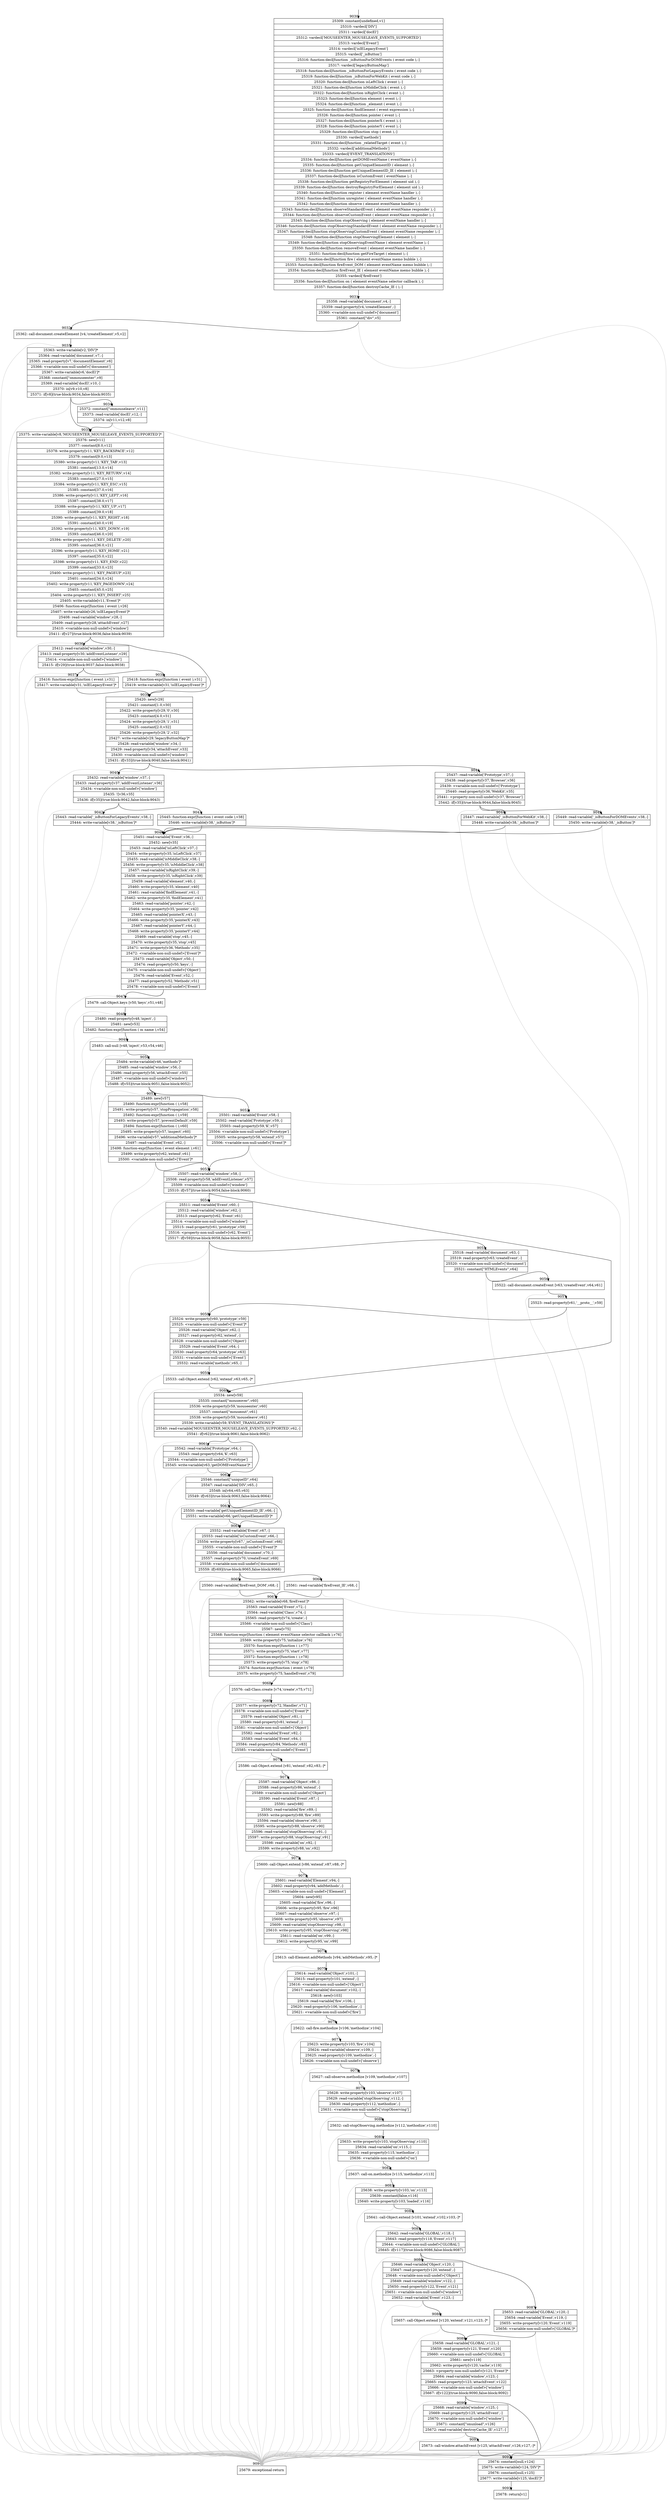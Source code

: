 digraph {
rankdir="TD"
BB_entry637[shape=none,label=""];
BB_entry637 -> BB9030 [tailport=s, headport=n, headlabel="    9030"]
BB9030 [shape=record label="{25309: constant[undefined,v1]|25310: vardecl['DIV']|25311: vardecl['docEl']|25312: vardecl['MOUSEENTER_MOUSELEAVE_EVENTS_SUPPORTED']|25313: vardecl['Event']|25314: vardecl['isIELegacyEvent']|25315: vardecl['_isButton']|25316: function-decl[function _isButtonForDOMEvents ( event code ),-]|25317: vardecl['legacyButtonMap']|25318: function-decl[function _isButtonForLegacyEvents ( event code ),-]|25319: function-decl[function _isButtonForWebKit ( event code ),-]|25320: function-decl[function isLeftClick ( event ),-]|25321: function-decl[function isMiddleClick ( event ),-]|25322: function-decl[function isRightClick ( event ),-]|25323: function-decl[function element ( event ),-]|25324: function-decl[function _element ( event ),-]|25325: function-decl[function findElement ( event expression ),-]|25326: function-decl[function pointer ( event ),-]|25327: function-decl[function pointerX ( event ),-]|25328: function-decl[function pointerY ( event ),-]|25329: function-decl[function stop ( event ),-]|25330: vardecl['methods']|25331: function-decl[function _relatedTarget ( event ),-]|25332: vardecl['additionalMethods']|25333: vardecl['EVENT_TRANSLATIONS']|25334: function-decl[function getDOMEventName ( eventName ),-]|25335: function-decl[function getUniqueElementID ( element ),-]|25336: function-decl[function getUniqueElementID_IE ( element ),-]|25337: function-decl[function isCustomEvent ( eventName ),-]|25338: function-decl[function getRegistryForElement ( element uid ),-]|25339: function-decl[function destroyRegistryForElement ( element uid ),-]|25340: function-decl[function register ( element eventName handler ),-]|25341: function-decl[function unregister ( element eventName handler ),-]|25342: function-decl[function observe ( element eventName handler ),-]|25343: function-decl[function observeStandardEvent ( element eventName responder ),-]|25344: function-decl[function observeCustomEvent ( element eventName responder ),-]|25345: function-decl[function stopObserving ( element eventName handler ),-]|25346: function-decl[function stopObservingStandardEvent ( element eventName responder ),-]|25347: function-decl[function stopObservingCustomEvent ( element eventName responder ),-]|25348: function-decl[function stopObservingElement ( element ),-]|25349: function-decl[function stopObservingEventName ( element eventName ),-]|25350: function-decl[function removeEvent ( element eventName handler ),-]|25351: function-decl[function getFireTarget ( element ),-]|25352: function-decl[function fire ( element eventName memo bubble ),-]|25353: function-decl[function fireEvent_DOM ( element eventName memo bubble ),-]|25354: function-decl[function fireEvent_IE ( element eventName memo bubble ),-]|25355: vardecl['fireEvent']|25356: function-decl[function on ( element eventName selector callback ),-]|25357: function-decl[function destroyCache_IE ( ),-]}" ] 
BB9030 -> BB9031 [tailport=s, headport=n, headlabel="      9031"]
BB9031 [shape=record label="{25358: read-variable['document',v4,-]|25359: read-property[v4,'createElement',-]|25360: \<variable-non-null-undef\>['document']|25361: constant[\"div\",v5]}" ] 
BB9031 -> BB9032 [tailport=s, headport=n, headlabel="      9032"]
BB9031 -> BB9094 [tailport=s, headport=n, color=gray, headlabel="      9094"]
BB9032 [shape=record label="{25362: call-document.createElement [v4,'createElement',v5,v2]}" ] 
BB9032 -> BB9033 [tailport=s, headport=n, headlabel="      9033"]
BB9032 -> BB9094 [tailport=s, headport=n, color=gray]
BB9033 [shape=record label="{25363: write-variable[v2,'DIV']*|25364: read-variable['document',v7,-]|25365: read-property[v7,'documentElement',v6]|25366: \<variable-non-null-undef\>['document']|25367: write-variable[v6,'docEl']*|25368: constant[\"onmouseenter\",v9]|25369: read-variable['docEl',v10,-]|25370: in[v9,v10,v8]|25371: if[v8](true-block:9034,false-block:9035)}" ] 
BB9033 -> BB9035 [tailport=s, headport=n, headlabel="      9035"]
BB9033 -> BB9034 [tailport=s, headport=n, headlabel="      9034"]
BB9033 -> BB9094 [tailport=s, headport=n, color=gray]
BB9034 [shape=record label="{25372: constant[\"onmouseleave\",v11]|25373: read-variable['docEl',v12,-]|25374: in[v11,v12,v8]}" ] 
BB9034 -> BB9035 [tailport=s, headport=n]
BB9034 -> BB9094 [tailport=s, headport=n, color=gray]
BB9035 [shape=record label="{25375: write-variable[v8,'MOUSEENTER_MOUSELEAVE_EVENTS_SUPPORTED']*|25376: new[v11]|25377: constant[8.0,v12]|25378: write-property[v11,'KEY_BACKSPACE',v12]|25379: constant[9.0,v13]|25380: write-property[v11,'KEY_TAB',v13]|25381: constant[13.0,v14]|25382: write-property[v11,'KEY_RETURN',v14]|25383: constant[27.0,v15]|25384: write-property[v11,'KEY_ESC',v15]|25385: constant[37.0,v16]|25386: write-property[v11,'KEY_LEFT',v16]|25387: constant[38.0,v17]|25388: write-property[v11,'KEY_UP',v17]|25389: constant[39.0,v18]|25390: write-property[v11,'KEY_RIGHT',v18]|25391: constant[40.0,v19]|25392: write-property[v11,'KEY_DOWN',v19]|25393: constant[46.0,v20]|25394: write-property[v11,'KEY_DELETE',v20]|25395: constant[36.0,v21]|25396: write-property[v11,'KEY_HOME',v21]|25397: constant[35.0,v22]|25398: write-property[v11,'KEY_END',v22]|25399: constant[33.0,v23]|25400: write-property[v11,'KEY_PAGEUP',v23]|25401: constant[34.0,v24]|25402: write-property[v11,'KEY_PAGEDOWN',v24]|25403: constant[45.0,v25]|25404: write-property[v11,'KEY_INSERT',v25]|25405: write-variable[v11,'Event']*|25406: function-expr[function ( event ),v26]|25407: write-variable[v26,'isIELegacyEvent']*|25408: read-variable['window',v28,-]|25409: read-property[v28,'attachEvent',v27]|25410: \<variable-non-null-undef\>['window']|25411: if[v27](true-block:9036,false-block:9039)}" ] 
BB9035 -> BB9036 [tailport=s, headport=n, headlabel="      9036"]
BB9035 -> BB9039 [tailport=s, headport=n, headlabel="      9039"]
BB9035 -> BB9094 [tailport=s, headport=n, color=gray]
BB9036 [shape=record label="{25412: read-variable['window',v30,-]|25413: read-property[v30,'addEventListener',v29]|25414: \<variable-non-null-undef\>['window']|25415: if[v29](true-block:9037,false-block:9038)}" ] 
BB9036 -> BB9037 [tailport=s, headport=n, headlabel="      9037"]
BB9036 -> BB9038 [tailport=s, headport=n, headlabel="      9038"]
BB9036 -> BB9094 [tailport=s, headport=n, color=gray]
BB9037 [shape=record label="{25416: function-expr[function ( event ),v31]|25417: write-variable[v31,'isIELegacyEvent']*}" ] 
BB9037 -> BB9039 [tailport=s, headport=n]
BB9038 [shape=record label="{25418: function-expr[function ( event ),v31]|25419: write-variable[v31,'isIELegacyEvent']*}" ] 
BB9038 -> BB9039 [tailport=s, headport=n]
BB9039 [shape=record label="{25420: new[v29]|25421: constant[1.0,v30]|25422: write-property[v29,'0',v30]|25423: constant[4.0,v31]|25424: write-property[v29,'1',v31]|25425: constant[2.0,v32]|25426: write-property[v29,'2',v32]|25427: write-variable[v29,'legacyButtonMap']*|25428: read-variable['window',v34,-]|25429: read-property[v34,'attachEvent',v33]|25430: \<variable-non-null-undef\>['window']|25431: if[v33](true-block:9040,false-block:9041)}" ] 
BB9039 -> BB9040 [tailport=s, headport=n, headlabel="      9040"]
BB9039 -> BB9041 [tailport=s, headport=n, headlabel="      9041"]
BB9039 -> BB9094 [tailport=s, headport=n, color=gray]
BB9040 [shape=record label="{25432: read-variable['window',v37,-]|25433: read-property[v37,'addEventListener',v36]|25434: \<variable-non-null-undef\>['window']|25435: ![v36,v35]|25436: if[v35](true-block:9042,false-block:9043)}" ] 
BB9040 -> BB9042 [tailport=s, headport=n, headlabel="      9042"]
BB9040 -> BB9043 [tailport=s, headport=n, headlabel="      9043"]
BB9040 -> BB9094 [tailport=s, headport=n, color=gray]
BB9041 [shape=record label="{25437: read-variable['Prototype',v37,-]|25438: read-property[v37,'Browser',v36]|25439: \<variable-non-null-undef\>['Prototype']|25440: read-property[v36,'WebKit',v35]|25441: \<property-non-null-undef\>[v37,'Browser']|25442: if[v35](true-block:9044,false-block:9045)}" ] 
BB9041 -> BB9044 [tailport=s, headport=n, headlabel="      9044"]
BB9041 -> BB9045 [tailport=s, headport=n, headlabel="      9045"]
BB9041 -> BB9094 [tailport=s, headport=n, color=gray]
BB9042 [shape=record label="{25443: read-variable['_isButtonForLegacyEvents',v38,-]|25444: write-variable[v38,'_isButton']*}" ] 
BB9042 -> BB9046 [tailport=s, headport=n, headlabel="      9046"]
BB9042 -> BB9094 [tailport=s, headport=n, color=gray]
BB9043 [shape=record label="{25445: function-expr[function ( event code ),v38]|25446: write-variable[v38,'_isButton']*}" ] 
BB9043 -> BB9046 [tailport=s, headport=n]
BB9044 [shape=record label="{25447: read-variable['_isButtonForWebKit',v38,-]|25448: write-variable[v38,'_isButton']*}" ] 
BB9044 -> BB9046 [tailport=s, headport=n]
BB9044 -> BB9094 [tailport=s, headport=n, color=gray]
BB9045 [shape=record label="{25449: read-variable['_isButtonForDOMEvents',v38,-]|25450: write-variable[v38,'_isButton']*}" ] 
BB9045 -> BB9046 [tailport=s, headport=n]
BB9045 -> BB9094 [tailport=s, headport=n, color=gray]
BB9046 [shape=record label="{25451: read-variable['Event',v36,-]|25452: new[v35]|25453: read-variable['isLeftClick',v37,-]|25454: write-property[v35,'isLeftClick',v37]|25455: read-variable['isMiddleClick',v38,-]|25456: write-property[v35,'isMiddleClick',v38]|25457: read-variable['isRightClick',v39,-]|25458: write-property[v35,'isRightClick',v39]|25459: read-variable['element',v40,-]|25460: write-property[v35,'element',v40]|25461: read-variable['findElement',v41,-]|25462: write-property[v35,'findElement',v41]|25463: read-variable['pointer',v42,-]|25464: write-property[v35,'pointer',v42]|25465: read-variable['pointerX',v43,-]|25466: write-property[v35,'pointerX',v43]|25467: read-variable['pointerY',v44,-]|25468: write-property[v35,'pointerY',v44]|25469: read-variable['stop',v45,-]|25470: write-property[v35,'stop',v45]|25471: write-property[v36,'Methods',v35]|25472: \<variable-non-null-undef\>['Event']*|25473: read-variable['Object',v50,-]|25474: read-property[v50,'keys',-]|25475: \<variable-non-null-undef\>['Object']|25476: read-variable['Event',v52,-]|25477: read-property[v52,'Methods',v51]|25478: \<variable-non-null-undef\>['Event']}" ] 
BB9046 -> BB9047 [tailport=s, headport=n, headlabel="      9047"]
BB9046 -> BB9094 [tailport=s, headport=n, color=gray]
BB9047 [shape=record label="{25479: call-Object.keys [v50,'keys',v51,v48]}" ] 
BB9047 -> BB9048 [tailport=s, headport=n, headlabel="      9048"]
BB9047 -> BB9094 [tailport=s, headport=n, color=gray]
BB9048 [shape=record label="{25480: read-property[v48,'inject',-]|25481: new[v53]|25482: function-expr[function ( m name ),v54]}" ] 
BB9048 -> BB9049 [tailport=s, headport=n, headlabel="      9049"]
BB9048 -> BB9094 [tailport=s, headport=n, color=gray]
BB9049 [shape=record label="{25483: call-null [v48,'inject',v53,v54,v46]}" ] 
BB9049 -> BB9050 [tailport=s, headport=n, headlabel="      9050"]
BB9049 -> BB9094 [tailport=s, headport=n, color=gray]
BB9050 [shape=record label="{25484: write-variable[v46,'methods']*|25485: read-variable['window',v56,-]|25486: read-property[v56,'attachEvent',v55]|25487: \<variable-non-null-undef\>['window']|25488: if[v55](true-block:9051,false-block:9052)}" ] 
BB9050 -> BB9051 [tailport=s, headport=n, headlabel="      9051"]
BB9050 -> BB9052 [tailport=s, headport=n, headlabel="      9052"]
BB9050 -> BB9094 [tailport=s, headport=n, color=gray]
BB9051 [shape=record label="{25489: new[v57]|25490: function-expr[function ( ),v58]|25491: write-property[v57,'stopPropagation',v58]|25492: function-expr[function ( ),v59]|25493: write-property[v57,'preventDefault',v59]|25494: function-expr[function ( ),v60]|25495: write-property[v57,'inspect',v60]|25496: write-variable[v57,'additionalMethods']*|25497: read-variable['Event',v62,-]|25498: function-expr[function ( event element ),v61]|25499: write-property[v62,'extend',v61]|25500: \<variable-non-null-undef\>['Event']*}" ] 
BB9051 -> BB9053 [tailport=s, headport=n, headlabel="      9053"]
BB9051 -> BB9094 [tailport=s, headport=n, color=gray]
BB9052 [shape=record label="{25501: read-variable['Event',v58,-]|25502: read-variable['Prototype',v59,-]|25503: read-property[v59,'K',v57]|25504: \<variable-non-null-undef\>['Prototype']|25505: write-property[v58,'extend',v57]|25506: \<variable-non-null-undef\>['Event']*}" ] 
BB9052 -> BB9053 [tailport=s, headport=n]
BB9052 -> BB9094 [tailport=s, headport=n, color=gray]
BB9053 [shape=record label="{25507: read-variable['window',v58,-]|25508: read-property[v58,'addEventListener',v57]|25509: \<variable-non-null-undef\>['window']|25510: if[v57](true-block:9054,false-block:9060)}" ] 
BB9053 -> BB9054 [tailport=s, headport=n, headlabel="      9054"]
BB9053 -> BB9060 [tailport=s, headport=n, headlabel="      9060"]
BB9053 -> BB9094 [tailport=s, headport=n, color=gray]
BB9054 [shape=record label="{25511: read-variable['Event',v60,-]|25512: read-variable['window',v62,-]|25513: read-property[v62,'Event',v61]|25514: \<variable-non-null-undef\>['window']|25515: read-property[v61,'prototype',v59]|25516: \<property-non-null-undef\>[v62,'Event']|25517: if[v59](true-block:9058,false-block:9055)}" ] 
BB9054 -> BB9058 [tailport=s, headport=n, headlabel="      9058"]
BB9054 -> BB9055 [tailport=s, headport=n, headlabel="      9055"]
BB9054 -> BB9094 [tailport=s, headport=n, color=gray]
BB9055 [shape=record label="{25518: read-variable['document',v63,-]|25519: read-property[v63,'createEvent',-]|25520: \<variable-non-null-undef\>['document']|25521: constant[\"HTMLEvents\",v64]}" ] 
BB9055 -> BB9056 [tailport=s, headport=n, headlabel="      9056"]
BB9055 -> BB9094 [tailport=s, headport=n, color=gray]
BB9056 [shape=record label="{25522: call-document.createEvent [v63,'createEvent',v64,v61]}" ] 
BB9056 -> BB9057 [tailport=s, headport=n, headlabel="      9057"]
BB9056 -> BB9094 [tailport=s, headport=n, color=gray]
BB9057 [shape=record label="{25523: read-property[v61,'__proto__',v59]}" ] 
BB9057 -> BB9058 [tailport=s, headport=n]
BB9057 -> BB9094 [tailport=s, headport=n, color=gray]
BB9058 [shape=record label="{25524: write-property[v60,'prototype',v59]|25525: \<variable-non-null-undef\>['Event']*|25526: read-variable['Object',v62,-]|25527: read-property[v62,'extend',-]|25528: \<variable-non-null-undef\>['Object']|25529: read-variable['Event',v64,-]|25530: read-property[v64,'prototype',v63]|25531: \<variable-non-null-undef\>['Event']|25532: read-variable['methods',v65,-]}" ] 
BB9058 -> BB9059 [tailport=s, headport=n, headlabel="      9059"]
BB9058 -> BB9094 [tailport=s, headport=n, color=gray]
BB9059 [shape=record label="{25533: call-Object.extend [v62,'extend',v63,v65,-]*}" ] 
BB9059 -> BB9060 [tailport=s, headport=n]
BB9059 -> BB9094 [tailport=s, headport=n, color=gray]
BB9060 [shape=record label="{25534: new[v59]|25535: constant[\"mouseover\",v60]|25536: write-property[v59,'mouseenter',v60]|25537: constant[\"mouseout\",v61]|25538: write-property[v59,'mouseleave',v61]|25539: write-variable[v59,'EVENT_TRANSLATIONS']*|25540: read-variable['MOUSEENTER_MOUSELEAVE_EVENTS_SUPPORTED',v62,-]|25541: if[v62](true-block:9061,false-block:9062)}" ] 
BB9060 -> BB9061 [tailport=s, headport=n, headlabel="      9061"]
BB9060 -> BB9062 [tailport=s, headport=n, headlabel="      9062"]
BB9060 -> BB9094 [tailport=s, headport=n, color=gray]
BB9061 [shape=record label="{25542: read-variable['Prototype',v64,-]|25543: read-property[v64,'K',v63]|25544: \<variable-non-null-undef\>['Prototype']|25545: write-variable[v63,'getDOMEventName']*}" ] 
BB9061 -> BB9062 [tailport=s, headport=n]
BB9061 -> BB9094 [tailport=s, headport=n, color=gray]
BB9062 [shape=record label="{25546: constant[\"uniqueID\",v64]|25547: read-variable['DIV',v65,-]|25548: in[v64,v65,v63]|25549: if[v63](true-block:9063,false-block:9064)}" ] 
BB9062 -> BB9063 [tailport=s, headport=n, headlabel="      9063"]
BB9062 -> BB9064 [tailport=s, headport=n, headlabel="      9064"]
BB9062 -> BB9094 [tailport=s, headport=n, color=gray]
BB9063 [shape=record label="{25550: read-variable['getUniqueElementID_IE',v66,-]|25551: write-variable[v66,'getUniqueElementID']*}" ] 
BB9063 -> BB9064 [tailport=s, headport=n]
BB9063 -> BB9094 [tailport=s, headport=n, color=gray]
BB9064 [shape=record label="{25552: read-variable['Event',v67,-]|25553: read-variable['isCustomEvent',v66,-]|25554: write-property[v67,'_isCustomEvent',v66]|25555: \<variable-non-null-undef\>['Event']*|25556: read-variable['document',v70,-]|25557: read-property[v70,'createEvent',v69]|25558: \<variable-non-null-undef\>['document']|25559: if[v69](true-block:9065,false-block:9066)}" ] 
BB9064 -> BB9065 [tailport=s, headport=n, headlabel="      9065"]
BB9064 -> BB9066 [tailport=s, headport=n, headlabel="      9066"]
BB9064 -> BB9094 [tailport=s, headport=n, color=gray]
BB9065 [shape=record label="{25560: read-variable['fireEvent_DOM',v68,-]}" ] 
BB9065 -> BB9067 [tailport=s, headport=n, headlabel="      9067"]
BB9065 -> BB9094 [tailport=s, headport=n, color=gray]
BB9066 [shape=record label="{25561: read-variable['fireEvent_IE',v68,-]}" ] 
BB9066 -> BB9067 [tailport=s, headport=n]
BB9066 -> BB9094 [tailport=s, headport=n, color=gray]
BB9067 [shape=record label="{25562: write-variable[v68,'fireEvent']*|25563: read-variable['Event',v72,-]|25564: read-variable['Class',v74,-]|25565: read-property[v74,'create',-]|25566: \<variable-non-null-undef\>['Class']|25567: new[v75]|25568: function-expr[function ( element eventName selector callback ),v76]|25569: write-property[v75,'initialize',v76]|25570: function-expr[function ( ),v77]|25571: write-property[v75,'start',v77]|25572: function-expr[function ( ),v78]|25573: write-property[v75,'stop',v78]|25574: function-expr[function ( event ),v79]|25575: write-property[v75,'handleEvent',v79]}" ] 
BB9067 -> BB9068 [tailport=s, headport=n, headlabel="      9068"]
BB9067 -> BB9094 [tailport=s, headport=n, color=gray]
BB9068 [shape=record label="{25576: call-Class.create [v74,'create',v75,v71]}" ] 
BB9068 -> BB9069 [tailport=s, headport=n, headlabel="      9069"]
BB9068 -> BB9094 [tailport=s, headport=n, color=gray]
BB9069 [shape=record label="{25577: write-property[v72,'Handler',v71]|25578: \<variable-non-null-undef\>['Event']*|25579: read-variable['Object',v81,-]|25580: read-property[v81,'extend',-]|25581: \<variable-non-null-undef\>['Object']|25582: read-variable['Event',v82,-]|25583: read-variable['Event',v84,-]|25584: read-property[v84,'Methods',v83]|25585: \<variable-non-null-undef\>['Event']}" ] 
BB9069 -> BB9070 [tailport=s, headport=n, headlabel="      9070"]
BB9069 -> BB9094 [tailport=s, headport=n, color=gray]
BB9070 [shape=record label="{25586: call-Object.extend [v81,'extend',v82,v83,-]*}" ] 
BB9070 -> BB9071 [tailport=s, headport=n, headlabel="      9071"]
BB9070 -> BB9094 [tailport=s, headport=n, color=gray]
BB9071 [shape=record label="{25587: read-variable['Object',v86,-]|25588: read-property[v86,'extend',-]|25589: \<variable-non-null-undef\>['Object']|25590: read-variable['Event',v87,-]|25591: new[v88]|25592: read-variable['fire',v89,-]|25593: write-property[v88,'fire',v89]|25594: read-variable['observe',v90,-]|25595: write-property[v88,'observe',v90]|25596: read-variable['stopObserving',v91,-]|25597: write-property[v88,'stopObserving',v91]|25598: read-variable['on',v92,-]|25599: write-property[v88,'on',v92]}" ] 
BB9071 -> BB9072 [tailport=s, headport=n, headlabel="      9072"]
BB9071 -> BB9094 [tailport=s, headport=n, color=gray]
BB9072 [shape=record label="{25600: call-Object.extend [v86,'extend',v87,v88,-]*}" ] 
BB9072 -> BB9073 [tailport=s, headport=n, headlabel="      9073"]
BB9072 -> BB9094 [tailport=s, headport=n, color=gray]
BB9073 [shape=record label="{25601: read-variable['Element',v94,-]|25602: read-property[v94,'addMethods',-]|25603: \<variable-non-null-undef\>['Element']|25604: new[v95]|25605: read-variable['fire',v96,-]|25606: write-property[v95,'fire',v96]|25607: read-variable['observe',v97,-]|25608: write-property[v95,'observe',v97]|25609: read-variable['stopObserving',v98,-]|25610: write-property[v95,'stopObserving',v98]|25611: read-variable['on',v99,-]|25612: write-property[v95,'on',v99]}" ] 
BB9073 -> BB9074 [tailport=s, headport=n, headlabel="      9074"]
BB9073 -> BB9094 [tailport=s, headport=n, color=gray]
BB9074 [shape=record label="{25613: call-Element.addMethods [v94,'addMethods',v95,-]*}" ] 
BB9074 -> BB9075 [tailport=s, headport=n, headlabel="      9075"]
BB9074 -> BB9094 [tailport=s, headport=n, color=gray]
BB9075 [shape=record label="{25614: read-variable['Object',v101,-]|25615: read-property[v101,'extend',-]|25616: \<variable-non-null-undef\>['Object']|25617: read-variable['document',v102,-]|25618: new[v103]|25619: read-variable['fire',v106,-]|25620: read-property[v106,'methodize',-]|25621: \<variable-non-null-undef\>['fire']}" ] 
BB9075 -> BB9076 [tailport=s, headport=n, headlabel="      9076"]
BB9075 -> BB9094 [tailport=s, headport=n, color=gray]
BB9076 [shape=record label="{25622: call-fire.methodize [v106,'methodize',v104]}" ] 
BB9076 -> BB9077 [tailport=s, headport=n, headlabel="      9077"]
BB9076 -> BB9094 [tailport=s, headport=n, color=gray]
BB9077 [shape=record label="{25623: write-property[v103,'fire',v104]|25624: read-variable['observe',v109,-]|25625: read-property[v109,'methodize',-]|25626: \<variable-non-null-undef\>['observe']}" ] 
BB9077 -> BB9078 [tailport=s, headport=n, headlabel="      9078"]
BB9077 -> BB9094 [tailport=s, headport=n, color=gray]
BB9078 [shape=record label="{25627: call-observe.methodize [v109,'methodize',v107]}" ] 
BB9078 -> BB9079 [tailport=s, headport=n, headlabel="      9079"]
BB9078 -> BB9094 [tailport=s, headport=n, color=gray]
BB9079 [shape=record label="{25628: write-property[v103,'observe',v107]|25629: read-variable['stopObserving',v112,-]|25630: read-property[v112,'methodize',-]|25631: \<variable-non-null-undef\>['stopObserving']}" ] 
BB9079 -> BB9080 [tailport=s, headport=n, headlabel="      9080"]
BB9079 -> BB9094 [tailport=s, headport=n, color=gray]
BB9080 [shape=record label="{25632: call-stopObserving.methodize [v112,'methodize',v110]}" ] 
BB9080 -> BB9081 [tailport=s, headport=n, headlabel="      9081"]
BB9080 -> BB9094 [tailport=s, headport=n, color=gray]
BB9081 [shape=record label="{25633: write-property[v103,'stopObserving',v110]|25634: read-variable['on',v115,-]|25635: read-property[v115,'methodize',-]|25636: \<variable-non-null-undef\>['on']}" ] 
BB9081 -> BB9082 [tailport=s, headport=n, headlabel="      9082"]
BB9081 -> BB9094 [tailport=s, headport=n, color=gray]
BB9082 [shape=record label="{25637: call-on.methodize [v115,'methodize',v113]}" ] 
BB9082 -> BB9083 [tailport=s, headport=n, headlabel="      9083"]
BB9082 -> BB9094 [tailport=s, headport=n, color=gray]
BB9083 [shape=record label="{25638: write-property[v103,'on',v113]|25639: constant[false,v116]|25640: write-property[v103,'loaded',v116]}" ] 
BB9083 -> BB9084 [tailport=s, headport=n, headlabel="      9084"]
BB9083 -> BB9094 [tailport=s, headport=n, color=gray]
BB9084 [shape=record label="{25641: call-Object.extend [v101,'extend',v102,v103,-]*}" ] 
BB9084 -> BB9085 [tailport=s, headport=n, headlabel="      9085"]
BB9084 -> BB9094 [tailport=s, headport=n, color=gray]
BB9085 [shape=record label="{25642: read-variable['GLOBAL',v118,-]|25643: read-property[v118,'Event',v117]|25644: \<variable-non-null-undef\>['GLOBAL']|25645: if[v117](true-block:9086,false-block:9087)}" ] 
BB9085 -> BB9086 [tailport=s, headport=n, headlabel="      9086"]
BB9085 -> BB9087 [tailport=s, headport=n, headlabel="      9087"]
BB9085 -> BB9094 [tailport=s, headport=n, color=gray]
BB9086 [shape=record label="{25646: read-variable['Object',v120,-]|25647: read-property[v120,'extend',-]|25648: \<variable-non-null-undef\>['Object']|25649: read-variable['window',v122,-]|25650: read-property[v122,'Event',v121]|25651: \<variable-non-null-undef\>['window']|25652: read-variable['Event',v123,-]}" ] 
BB9086 -> BB9088 [tailport=s, headport=n, headlabel="      9088"]
BB9086 -> BB9094 [tailport=s, headport=n, color=gray]
BB9087 [shape=record label="{25653: read-variable['GLOBAL',v120,-]|25654: read-variable['Event',v119,-]|25655: write-property[v120,'Event',v119]|25656: \<variable-non-null-undef\>['GLOBAL']*}" ] 
BB9087 -> BB9089 [tailport=s, headport=n, headlabel="      9089"]
BB9087 -> BB9094 [tailport=s, headport=n, color=gray]
BB9088 [shape=record label="{25657: call-Object.extend [v120,'extend',v121,v123,-]*}" ] 
BB9088 -> BB9089 [tailport=s, headport=n]
BB9088 -> BB9094 [tailport=s, headport=n, color=gray]
BB9089 [shape=record label="{25658: read-variable['GLOBAL',v121,-]|25659: read-property[v121,'Event',v120]|25660: \<variable-non-null-undef\>['GLOBAL']|25661: new[v119]|25662: write-property[v120,'cache',v119]|25663: \<property-non-null-undef\>[v121,'Event']*|25664: read-variable['window',v123,-]|25665: read-property[v123,'attachEvent',v122]|25666: \<variable-non-null-undef\>['window']|25667: if[v122](true-block:9090,false-block:9092)}" ] 
BB9089 -> BB9090 [tailport=s, headport=n, headlabel="      9090"]
BB9089 -> BB9092 [tailport=s, headport=n, headlabel="      9092"]
BB9089 -> BB9094 [tailport=s, headport=n, color=gray]
BB9090 [shape=record label="{25668: read-variable['window',v125,-]|25669: read-property[v125,'attachEvent',-]|25670: \<variable-non-null-undef\>['window']|25671: constant[\"onunload\",v126]|25672: read-variable['destroyCache_IE',v127,-]}" ] 
BB9090 -> BB9091 [tailport=s, headport=n, headlabel="      9091"]
BB9090 -> BB9094 [tailport=s, headport=n, color=gray]
BB9091 [shape=record label="{25673: call-window.attachEvent [v125,'attachEvent',v126,v127,-]*}" ] 
BB9091 -> BB9092 [tailport=s, headport=n]
BB9091 -> BB9094 [tailport=s, headport=n, color=gray]
BB9092 [shape=record label="{25674: constant[null,v124]|25675: write-variable[v124,'DIV']*|25676: constant[null,v125]|25677: write-variable[v125,'docEl']*}" ] 
BB9092 -> BB9093 [tailport=s, headport=n, headlabel="      9093"]
BB9093 [shape=record label="{25678: return[v1]}" ] 
BB9094 [shape=record label="{25679: exceptional-return}" ] 
//#$~ 7164
}
